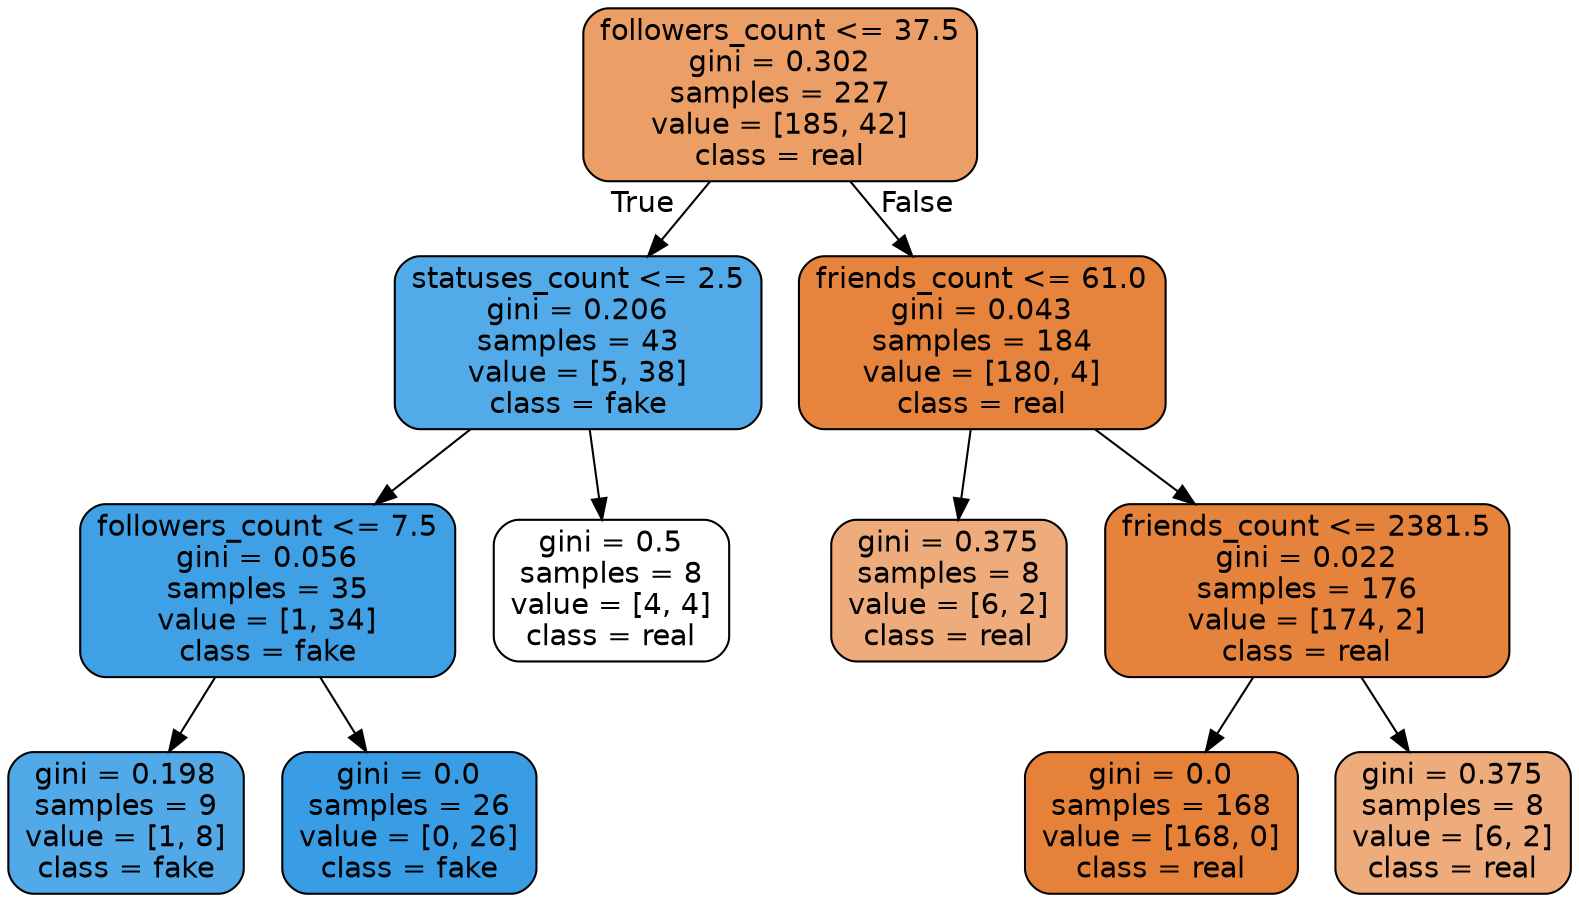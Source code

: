 digraph Tree {
node [shape=box, style="filled, rounded", color="black", fontname="helvetica"] ;
edge [fontname="helvetica"] ;
0 [label="followers_count <= 37.5\ngini = 0.302\nsamples = 227\nvalue = [185, 42]\nclass = real", fillcolor="#eb9e66"] ;
1 [label="statuses_count <= 2.5\ngini = 0.206\nsamples = 43\nvalue = [5, 38]\nclass = fake", fillcolor="#53aae8"] ;
0 -> 1 [labeldistance=2.5, labelangle=45, headlabel="True"] ;
2 [label="followers_count <= 7.5\ngini = 0.056\nsamples = 35\nvalue = [1, 34]\nclass = fake", fillcolor="#3fa0e6"] ;
1 -> 2 ;
3 [label="gini = 0.198\nsamples = 9\nvalue = [1, 8]\nclass = fake", fillcolor="#52a9e8"] ;
2 -> 3 ;
4 [label="gini = 0.0\nsamples = 26\nvalue = [0, 26]\nclass = fake", fillcolor="#399de5"] ;
2 -> 4 ;
5 [label="gini = 0.5\nsamples = 8\nvalue = [4, 4]\nclass = real", fillcolor="#ffffff"] ;
1 -> 5 ;
6 [label="friends_count <= 61.0\ngini = 0.043\nsamples = 184\nvalue = [180, 4]\nclass = real", fillcolor="#e6843d"] ;
0 -> 6 [labeldistance=2.5, labelangle=-45, headlabel="False"] ;
7 [label="gini = 0.375\nsamples = 8\nvalue = [6, 2]\nclass = real", fillcolor="#eeab7b"] ;
6 -> 7 ;
8 [label="friends_count <= 2381.5\ngini = 0.022\nsamples = 176\nvalue = [174, 2]\nclass = real", fillcolor="#e5823b"] ;
6 -> 8 ;
9 [label="gini = 0.0\nsamples = 168\nvalue = [168, 0]\nclass = real", fillcolor="#e58139"] ;
8 -> 9 ;
10 [label="gini = 0.375\nsamples = 8\nvalue = [6, 2]\nclass = real", fillcolor="#eeab7b"] ;
8 -> 10 ;
}